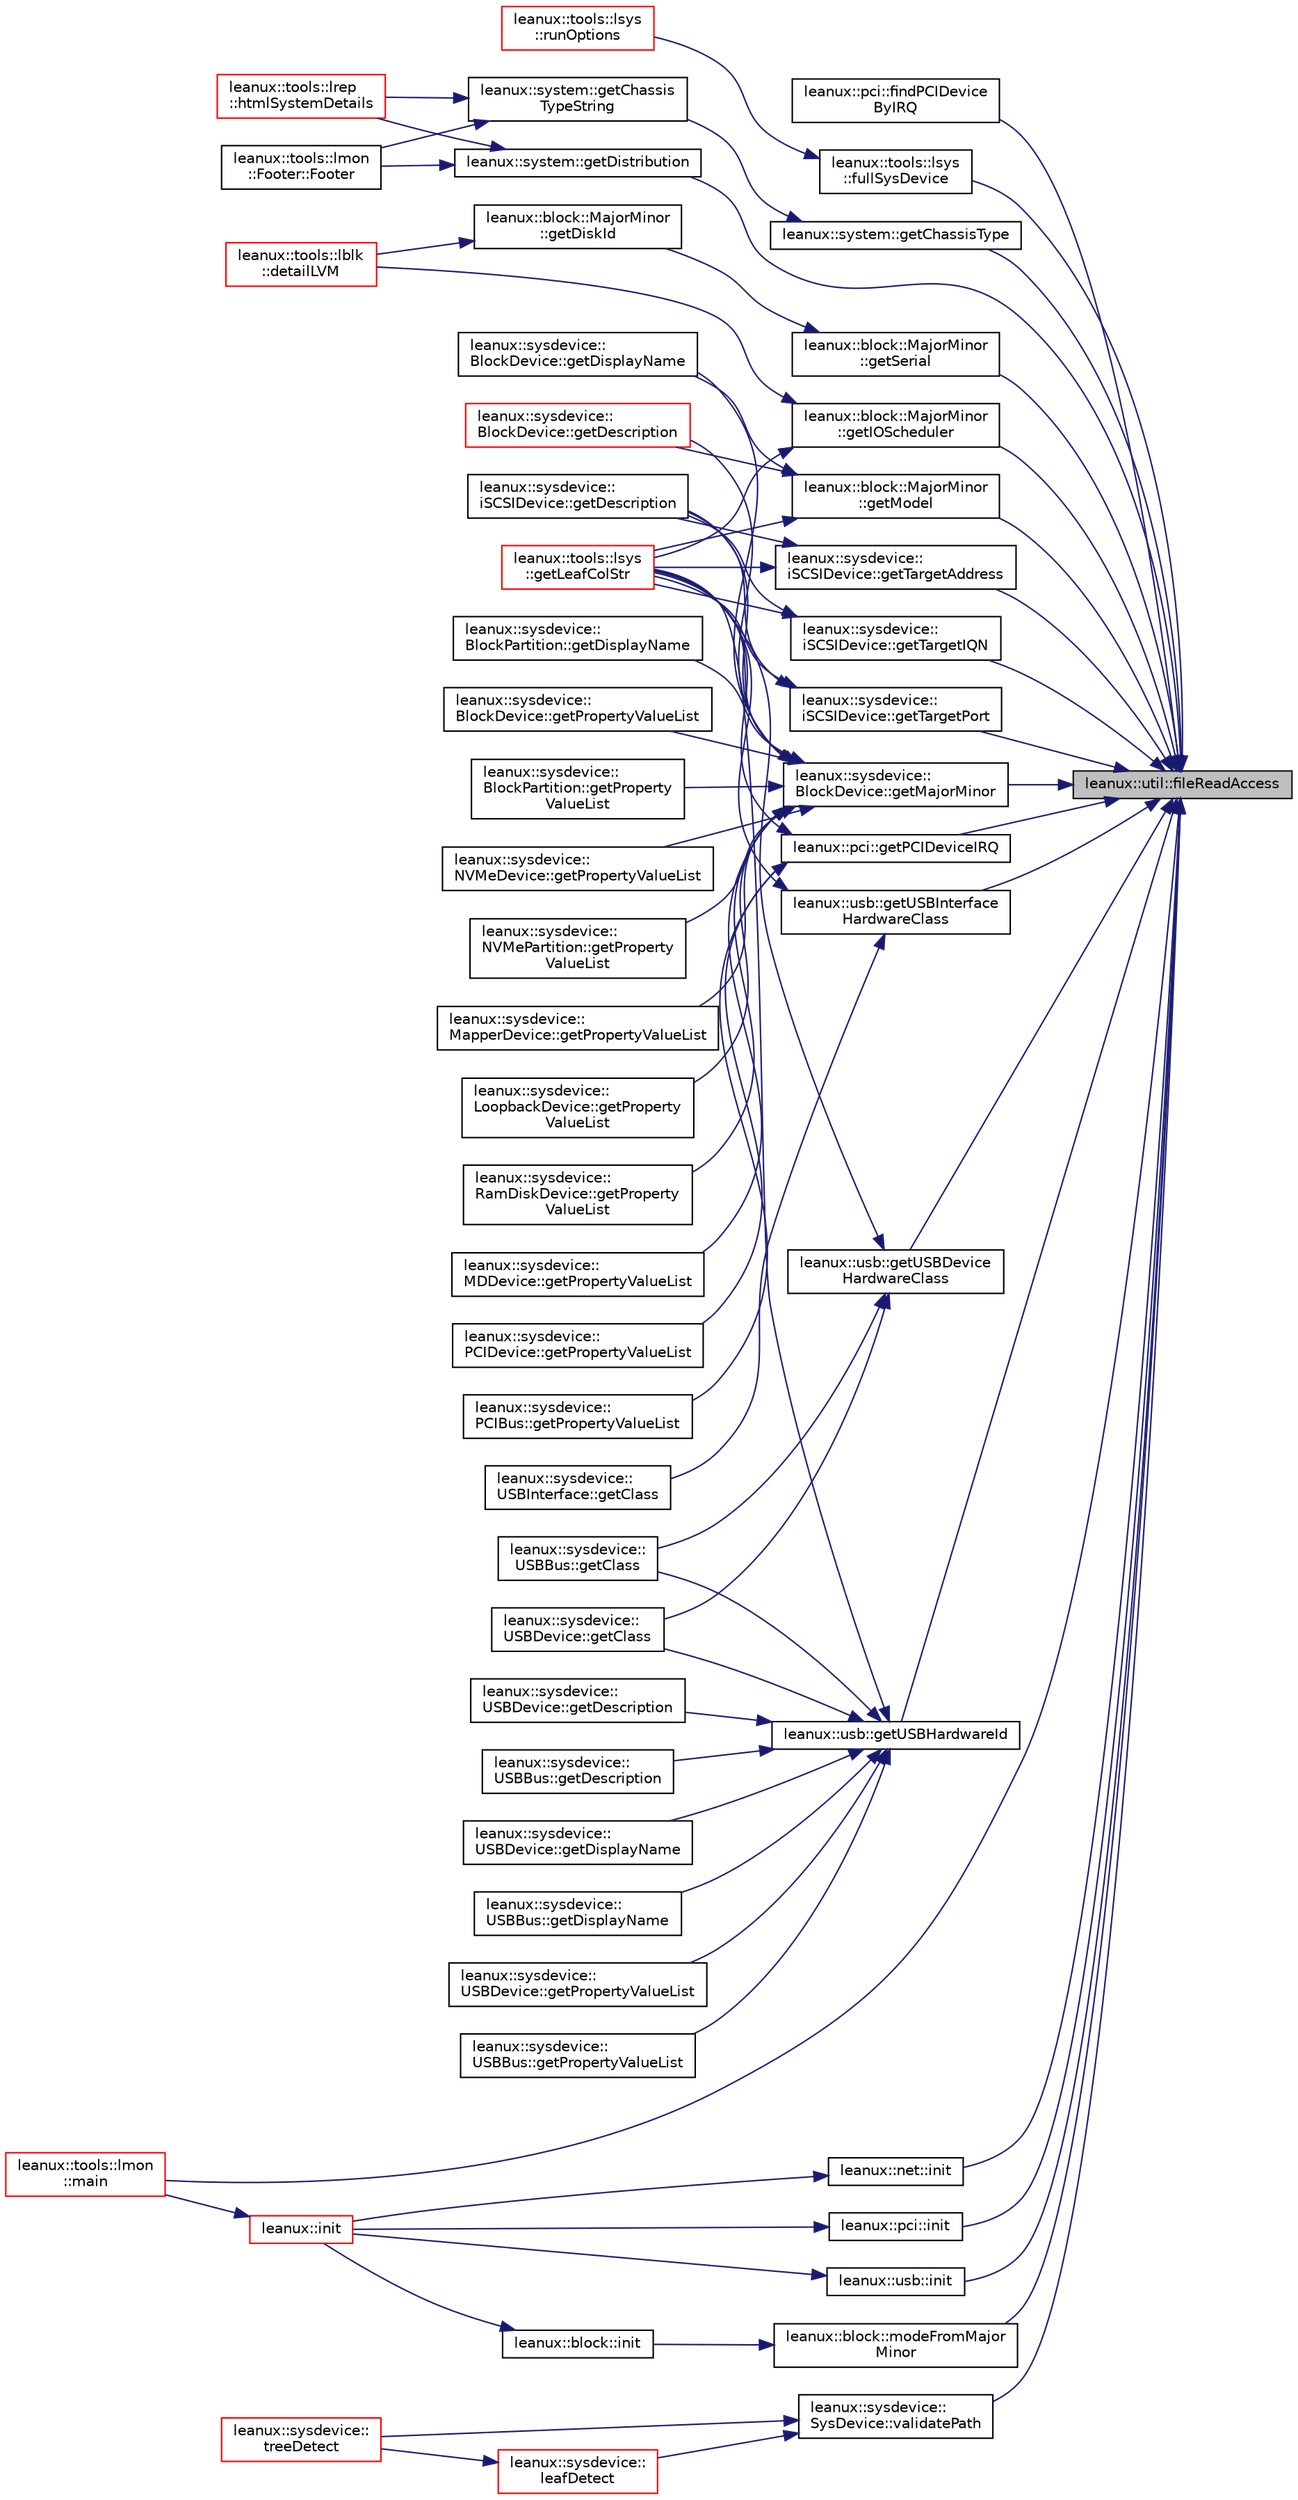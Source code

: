 digraph "leanux::util::fileReadAccess"
{
 // LATEX_PDF_SIZE
  bgcolor="transparent";
  edge [fontname="Helvetica",fontsize="10",labelfontname="Helvetica",labelfontsize="10"];
  node [fontname="Helvetica",fontsize="10",shape=record];
  rankdir="RL";
  Node1 [label="leanux::util::fileReadAccess",height=0.2,width=0.4,color="black", fillcolor="grey75", style="filled", fontcolor="black",tooltip="Test if a file exists and can be read."];
  Node1 -> Node2 [dir="back",color="midnightblue",fontsize="10",style="solid",fontname="Helvetica"];
  Node2 [label="leanux::pci::findPCIDevice\lByIRQ",height=0.2,width=0.4,color="black",URL="$namespaceleanux_1_1pci.html#ac20fe85adfa5c85d69820d5a083bdf5f",tooltip="return a device path relative to /sys/devices to the PCI device assigned the irq"];
  Node1 -> Node3 [dir="back",color="midnightblue",fontsize="10",style="solid",fontname="Helvetica"];
  Node3 [label="leanux::tools::lsys\l::fullSysDevice",height=0.2,width=0.4,color="black",URL="$namespaceleanux_1_1tools_1_1lsys.html#a5f83d02e048afbcaff79cb943ca94d29",tooltip="attempt to make sense of user provided device string."];
  Node3 -> Node4 [dir="back",color="midnightblue",fontsize="10",style="solid",fontname="Helvetica"];
  Node4 [label="leanux::tools::lsys\l::runOptions",height=0.2,width=0.4,color="red",URL="$namespaceleanux_1_1tools_1_1lsys.html#a33a75c6955dcd3ac89c9a6f86a0a1337",tooltip="Run based on options."];
  Node1 -> Node7 [dir="back",color="midnightblue",fontsize="10",style="solid",fontname="Helvetica"];
  Node7 [label="leanux::system::getChassisType",height=0.2,width=0.4,color="black",URL="$namespaceleanux_1_1system.html#a1ab19aa4db47eac1c96cd0f456475fbc",tooltip="Get the system chassis type."];
  Node7 -> Node8 [dir="back",color="midnightblue",fontsize="10",style="solid",fontname="Helvetica"];
  Node8 [label="leanux::system::getChassis\lTypeString",height=0.2,width=0.4,color="black",URL="$namespaceleanux_1_1system.html#a4353472fef02fbaaf6a6051f19323a1f",tooltip="Get the system chassis type as a std::string."];
  Node8 -> Node9 [dir="back",color="midnightblue",fontsize="10",style="solid",fontname="Helvetica"];
  Node9 [label="leanux::tools::lmon\l::Footer::Footer",height=0.2,width=0.4,color="black",URL="$classleanux_1_1tools_1_1lmon_1_1Footer.html#a5fd79b07f7441318e0a842b4b3024ee9",tooltip="Construct a Footer."];
  Node8 -> Node10 [dir="back",color="midnightblue",fontsize="10",style="solid",fontname="Helvetica"];
  Node10 [label="leanux::tools::lrep\l::htmlSystemDetails",height=0.2,width=0.4,color="red",URL="$namespaceleanux_1_1tools_1_1lrep.html#aa664245209dbbb081139c961a4c6d878",tooltip="generate system details html."];
  Node1 -> Node13 [dir="back",color="midnightblue",fontsize="10",style="solid",fontname="Helvetica"];
  Node13 [label="leanux::system::getDistribution",height=0.2,width=0.4,color="black",URL="$namespaceleanux_1_1system.html#a87f3cc1d1be026345c1be58546e5a74b",tooltip="Detect the GNU/Linux distribution."];
  Node13 -> Node9 [dir="back",color="midnightblue",fontsize="10",style="solid",fontname="Helvetica"];
  Node13 -> Node10 [dir="back",color="midnightblue",fontsize="10",style="solid",fontname="Helvetica"];
  Node1 -> Node14 [dir="back",color="midnightblue",fontsize="10",style="solid",fontname="Helvetica"];
  Node14 [label="leanux::block::MajorMinor\l::getIOScheduler",height=0.2,width=0.4,color="black",URL="$classleanux_1_1block_1_1MajorMinor.html#aefbe4f5de2bcdf31cfb0ece97e8e12e7",tooltip="get the IO scheduler (elevator) configured for the device."];
  Node14 -> Node15 [dir="back",color="midnightblue",fontsize="10",style="solid",fontname="Helvetica"];
  Node15 [label="leanux::tools::lblk\l::detailLVM",height=0.2,width=0.4,color="red",URL="$namespaceleanux_1_1tools_1_1lblk.html#ac57ae7d9a91a4259052d4ae1da5a36a2",tooltip="Write LVM details."];
  Node14 -> Node19 [dir="back",color="midnightblue",fontsize="10",style="solid",fontname="Helvetica"];
  Node19 [label="leanux::tools::lsys\l::getLeafColStr",height=0.2,width=0.4,color="red",URL="$namespaceleanux_1_1tools_1_1lsys.html#a4a56050ff78d8c77b6a699ff6d5aea50",tooltip="get named field attributes for the SysDevice."];
  Node1 -> Node21 [dir="back",color="midnightblue",fontsize="10",style="solid",fontname="Helvetica"];
  Node21 [label="leanux::sysdevice::\lBlockDevice::getMajorMinor",height=0.2,width=0.4,color="black",URL="$classleanux_1_1sysdevice_1_1BlockDevice.html#aaed715a73aad1b5f05aaad7906c9ea57",tooltip=" "];
  Node21 -> Node22 [dir="back",color="midnightblue",fontsize="10",style="solid",fontname="Helvetica"];
  Node22 [label="leanux::sysdevice::\lBlockDevice::getDescription",height=0.2,width=0.4,color="red",URL="$classleanux_1_1sysdevice_1_1BlockDevice.html#ac4b9e0008260b83d9c20f8cad7a43ac6",tooltip="Get a human readable description of this SysDevice."];
  Node21 -> Node24 [dir="back",color="midnightblue",fontsize="10",style="solid",fontname="Helvetica"];
  Node24 [label="leanux::sysdevice::\liSCSIDevice::getDescription",height=0.2,width=0.4,color="black",URL="$classleanux_1_1sysdevice_1_1iSCSIDevice.html#a2f46ff48d80ee056fa13e72e9d791c82",tooltip="Get a human readable description of this SysDevice."];
  Node21 -> Node25 [dir="back",color="midnightblue",fontsize="10",style="solid",fontname="Helvetica"];
  Node25 [label="leanux::sysdevice::\lBlockDevice::getDisplayName",height=0.2,width=0.4,color="black",URL="$classleanux_1_1sysdevice_1_1BlockDevice.html#a575120cf630a3eb5e31b493a9260786f",tooltip=" "];
  Node21 -> Node26 [dir="back",color="midnightblue",fontsize="10",style="solid",fontname="Helvetica"];
  Node26 [label="leanux::sysdevice::\lBlockPartition::getDisplayName",height=0.2,width=0.4,color="black",URL="$classleanux_1_1sysdevice_1_1BlockPartition.html#ad6e352ab7210d8d47ad2d59478cf31d8",tooltip=" "];
  Node21 -> Node19 [dir="back",color="midnightblue",fontsize="10",style="solid",fontname="Helvetica"];
  Node21 -> Node27 [dir="back",color="midnightblue",fontsize="10",style="solid",fontname="Helvetica"];
  Node27 [label="leanux::sysdevice::\lBlockDevice::getPropertyValueList",height=0.2,width=0.4,color="black",URL="$classleanux_1_1sysdevice_1_1BlockDevice.html#a591c377c1807e5c333738d24ec3e88ef",tooltip=" "];
  Node21 -> Node28 [dir="back",color="midnightblue",fontsize="10",style="solid",fontname="Helvetica"];
  Node28 [label="leanux::sysdevice::\lBlockPartition::getProperty\lValueList",height=0.2,width=0.4,color="black",URL="$classleanux_1_1sysdevice_1_1BlockPartition.html#ab0933694a58d1f25eb9158f219cf13bb",tooltip=" "];
  Node21 -> Node29 [dir="back",color="midnightblue",fontsize="10",style="solid",fontname="Helvetica"];
  Node29 [label="leanux::sysdevice::\lNVMeDevice::getPropertyValueList",height=0.2,width=0.4,color="black",URL="$classleanux_1_1sysdevice_1_1NVMeDevice.html#ad7e8752666421aa75de8fd7de9a50269",tooltip=" "];
  Node21 -> Node30 [dir="back",color="midnightblue",fontsize="10",style="solid",fontname="Helvetica"];
  Node30 [label="leanux::sysdevice::\lNVMePartition::getProperty\lValueList",height=0.2,width=0.4,color="black",URL="$classleanux_1_1sysdevice_1_1NVMePartition.html#acc2f959ca131c3f4fea3cdf2dcaa3ee7",tooltip=" "];
  Node21 -> Node31 [dir="back",color="midnightblue",fontsize="10",style="solid",fontname="Helvetica"];
  Node31 [label="leanux::sysdevice::\lMapperDevice::getPropertyValueList",height=0.2,width=0.4,color="black",URL="$classleanux_1_1sysdevice_1_1MapperDevice.html#ac1c473120b391ef8c039deba490885c2",tooltip=" "];
  Node21 -> Node32 [dir="back",color="midnightblue",fontsize="10",style="solid",fontname="Helvetica"];
  Node32 [label="leanux::sysdevice::\lLoopbackDevice::getProperty\lValueList",height=0.2,width=0.4,color="black",URL="$classleanux_1_1sysdevice_1_1LoopbackDevice.html#a78a94f35dbb27bf85ffea19b19ab6e9e",tooltip=" "];
  Node21 -> Node33 [dir="back",color="midnightblue",fontsize="10",style="solid",fontname="Helvetica"];
  Node33 [label="leanux::sysdevice::\lRamDiskDevice::getProperty\lValueList",height=0.2,width=0.4,color="black",URL="$classleanux_1_1sysdevice_1_1RamDiskDevice.html#a096f69feac55c9c0c004fa8003f3f5a0",tooltip=" "];
  Node21 -> Node34 [dir="back",color="midnightblue",fontsize="10",style="solid",fontname="Helvetica"];
  Node34 [label="leanux::sysdevice::\lMDDevice::getPropertyValueList",height=0.2,width=0.4,color="black",URL="$classleanux_1_1sysdevice_1_1MDDevice.html#a25f52dff392b1266aeb201b46a41fa0d",tooltip=" "];
  Node1 -> Node35 [dir="back",color="midnightblue",fontsize="10",style="solid",fontname="Helvetica"];
  Node35 [label="leanux::block::MajorMinor\l::getModel",height=0.2,width=0.4,color="black",URL="$classleanux_1_1block_1_1MajorMinor.html#ac3ebc9c959e865aba4a933e92da45674",tooltip="Get the model for the device."];
  Node35 -> Node22 [dir="back",color="midnightblue",fontsize="10",style="solid",fontname="Helvetica"];
  Node35 -> Node25 [dir="back",color="midnightblue",fontsize="10",style="solid",fontname="Helvetica"];
  Node35 -> Node19 [dir="back",color="midnightblue",fontsize="10",style="solid",fontname="Helvetica"];
  Node1 -> Node36 [dir="back",color="midnightblue",fontsize="10",style="solid",fontname="Helvetica"];
  Node36 [label="leanux::pci::getPCIDeviceIRQ",height=0.2,width=0.4,color="black",URL="$namespaceleanux_1_1pci.html#a516af433630717aadba97a39c7f99361",tooltip="Get the IRQ assigned to a PCI device."];
  Node36 -> Node19 [dir="back",color="midnightblue",fontsize="10",style="solid",fontname="Helvetica"];
  Node36 -> Node37 [dir="back",color="midnightblue",fontsize="10",style="solid",fontname="Helvetica"];
  Node37 [label="leanux::sysdevice::\lPCIDevice::getPropertyValueList",height=0.2,width=0.4,color="black",URL="$classleanux_1_1sysdevice_1_1PCIDevice.html#a226c6285004593dad421a814e57fb505",tooltip=" "];
  Node36 -> Node38 [dir="back",color="midnightblue",fontsize="10",style="solid",fontname="Helvetica"];
  Node38 [label="leanux::sysdevice::\lPCIBus::getPropertyValueList",height=0.2,width=0.4,color="black",URL="$classleanux_1_1sysdevice_1_1PCIBus.html#aa16e0e79f92e04a8e3cfebae0b133e23",tooltip=" "];
  Node1 -> Node39 [dir="back",color="midnightblue",fontsize="10",style="solid",fontname="Helvetica"];
  Node39 [label="leanux::block::MajorMinor\l::getSerial",height=0.2,width=0.4,color="black",URL="$classleanux_1_1block_1_1MajorMinor.html#ac25722522d86fe9a2ecbd2528a15561a",tooltip="Get the serial number for the device."];
  Node39 -> Node40 [dir="back",color="midnightblue",fontsize="10",style="solid",fontname="Helvetica"];
  Node40 [label="leanux::block::MajorMinor\l::getDiskId",height=0.2,width=0.4,color="black",URL="$classleanux_1_1block_1_1MajorMinor.html#a52999f02212469e3e0e74760d7637470",tooltip="Retrieve a string identifying a disk on a best-efffort basis."];
  Node40 -> Node15 [dir="back",color="midnightblue",fontsize="10",style="solid",fontname="Helvetica"];
  Node1 -> Node41 [dir="back",color="midnightblue",fontsize="10",style="solid",fontname="Helvetica"];
  Node41 [label="leanux::sysdevice::\liSCSIDevice::getTargetAddress",height=0.2,width=0.4,color="black",URL="$classleanux_1_1sysdevice_1_1iSCSIDevice.html#ac27f2f46cf0bc8ae4f42a2186b6a24fb",tooltip=" "];
  Node41 -> Node24 [dir="back",color="midnightblue",fontsize="10",style="solid",fontname="Helvetica"];
  Node41 -> Node19 [dir="back",color="midnightblue",fontsize="10",style="solid",fontname="Helvetica"];
  Node1 -> Node42 [dir="back",color="midnightblue",fontsize="10",style="solid",fontname="Helvetica"];
  Node42 [label="leanux::sysdevice::\liSCSIDevice::getTargetIQN",height=0.2,width=0.4,color="black",URL="$classleanux_1_1sysdevice_1_1iSCSIDevice.html#a4c1ab2cc14e938926e001bedf257113a",tooltip=" "];
  Node42 -> Node24 [dir="back",color="midnightblue",fontsize="10",style="solid",fontname="Helvetica"];
  Node42 -> Node19 [dir="back",color="midnightblue",fontsize="10",style="solid",fontname="Helvetica"];
  Node1 -> Node43 [dir="back",color="midnightblue",fontsize="10",style="solid",fontname="Helvetica"];
  Node43 [label="leanux::sysdevice::\liSCSIDevice::getTargetPort",height=0.2,width=0.4,color="black",URL="$classleanux_1_1sysdevice_1_1iSCSIDevice.html#ac3de0ea047730902b7044e567aaa90cd",tooltip=" "];
  Node43 -> Node24 [dir="back",color="midnightblue",fontsize="10",style="solid",fontname="Helvetica"];
  Node43 -> Node19 [dir="back",color="midnightblue",fontsize="10",style="solid",fontname="Helvetica"];
  Node1 -> Node44 [dir="back",color="midnightblue",fontsize="10",style="solid",fontname="Helvetica"];
  Node44 [label="leanux::usb::getUSBDevice\lHardwareClass",height=0.2,width=0.4,color="black",URL="$namespaceleanux_1_1usb.html#ae3f7ed1c037eeb5c87ae8b7a21ee32f4",tooltip=" "];
  Node44 -> Node45 [dir="back",color="midnightblue",fontsize="10",style="solid",fontname="Helvetica"];
  Node45 [label="leanux::sysdevice::\lUSBDevice::getClass",height=0.2,width=0.4,color="black",URL="$classleanux_1_1sysdevice_1_1USBDevice.html#a2408540d2d0fd3f215a860324b604961",tooltip="Get the device class for this device."];
  Node44 -> Node46 [dir="back",color="midnightblue",fontsize="10",style="solid",fontname="Helvetica"];
  Node46 [label="leanux::sysdevice::\lUSBBus::getClass",height=0.2,width=0.4,color="black",URL="$classleanux_1_1sysdevice_1_1USBBus.html#a926a459be1a220ee0532040862efac46",tooltip="Get the device class for this device."];
  Node44 -> Node19 [dir="back",color="midnightblue",fontsize="10",style="solid",fontname="Helvetica"];
  Node1 -> Node47 [dir="back",color="midnightblue",fontsize="10",style="solid",fontname="Helvetica"];
  Node47 [label="leanux::usb::getUSBHardwareId",height=0.2,width=0.4,color="black",URL="$namespaceleanux_1_1usb.html#a40b22561354d4885b6abe9a59f952904",tooltip="Get the USBHardwareId from an USBDevicePath."];
  Node47 -> Node45 [dir="back",color="midnightblue",fontsize="10",style="solid",fontname="Helvetica"];
  Node47 -> Node46 [dir="back",color="midnightblue",fontsize="10",style="solid",fontname="Helvetica"];
  Node47 -> Node48 [dir="back",color="midnightblue",fontsize="10",style="solid",fontname="Helvetica"];
  Node48 [label="leanux::sysdevice::\lUSBDevice::getDescription",height=0.2,width=0.4,color="black",URL="$classleanux_1_1sysdevice_1_1USBDevice.html#a960bc4e4f0508829ee75816a9e054ace",tooltip="Get a human readable description of this SysDevice."];
  Node47 -> Node49 [dir="back",color="midnightblue",fontsize="10",style="solid",fontname="Helvetica"];
  Node49 [label="leanux::sysdevice::\lUSBBus::getDescription",height=0.2,width=0.4,color="black",URL="$classleanux_1_1sysdevice_1_1USBBus.html#aed156094cacba5726b198c9f6894d017",tooltip="Get a human readable description of this SysDevice."];
  Node47 -> Node50 [dir="back",color="midnightblue",fontsize="10",style="solid",fontname="Helvetica"];
  Node50 [label="leanux::sysdevice::\lUSBDevice::getDisplayName",height=0.2,width=0.4,color="black",URL="$classleanux_1_1sysdevice_1_1USBDevice.html#ae149cb6875a14576a714b0428690835f",tooltip=" "];
  Node47 -> Node51 [dir="back",color="midnightblue",fontsize="10",style="solid",fontname="Helvetica"];
  Node51 [label="leanux::sysdevice::\lUSBBus::getDisplayName",height=0.2,width=0.4,color="black",URL="$classleanux_1_1sysdevice_1_1USBBus.html#a35036f66ae9bf3fdb008825432cd601b",tooltip=" "];
  Node47 -> Node19 [dir="back",color="midnightblue",fontsize="10",style="solid",fontname="Helvetica"];
  Node47 -> Node52 [dir="back",color="midnightblue",fontsize="10",style="solid",fontname="Helvetica"];
  Node52 [label="leanux::sysdevice::\lUSBDevice::getPropertyValueList",height=0.2,width=0.4,color="black",URL="$classleanux_1_1sysdevice_1_1USBDevice.html#aa7074d6382d3ef77a36a7454dbf99f1e",tooltip=" "];
  Node47 -> Node53 [dir="back",color="midnightblue",fontsize="10",style="solid",fontname="Helvetica"];
  Node53 [label="leanux::sysdevice::\lUSBBus::getPropertyValueList",height=0.2,width=0.4,color="black",URL="$classleanux_1_1sysdevice_1_1USBBus.html#aa244ae7511e6792b74236c20634b895f",tooltip=" "];
  Node1 -> Node54 [dir="back",color="midnightblue",fontsize="10",style="solid",fontname="Helvetica"];
  Node54 [label="leanux::usb::getUSBInterface\lHardwareClass",height=0.2,width=0.4,color="black",URL="$namespaceleanux_1_1usb.html#ab6d5edb6d930414aa0d31dab795a0b00",tooltip=" "];
  Node54 -> Node55 [dir="back",color="midnightblue",fontsize="10",style="solid",fontname="Helvetica"];
  Node55 [label="leanux::sysdevice::\lUSBInterface::getClass",height=0.2,width=0.4,color="black",URL="$classleanux_1_1sysdevice_1_1USBInterface.html#ab302808224c276e9de918a911343d8ac",tooltip="Get the device class for this device."];
  Node54 -> Node19 [dir="back",color="midnightblue",fontsize="10",style="solid",fontname="Helvetica"];
  Node1 -> Node56 [dir="back",color="midnightblue",fontsize="10",style="solid",fontname="Helvetica"];
  Node56 [label="leanux::net::init",height=0.2,width=0.4,color="black",URL="$namespaceleanux_1_1net.html#a81d90730109735bfefa2835d31152cd1",tooltip="initialize net library"];
  Node56 -> Node57 [dir="back",color="midnightblue",fontsize="10",style="solid",fontname="Helvetica"];
  Node57 [label="leanux::init",height=0.2,width=0.4,color="red",URL="$namespaceleanux.html#a757c5a3a5fb84a0ab93de54fd0c8db30",tooltip="Initialize leanux, run checks to verify leanux is compatible with the runtime environment."];
  Node57 -> Node58 [dir="back",color="midnightblue",fontsize="10",style="solid",fontname="Helvetica"];
  Node58 [label="leanux::tools::lmon\l::main",height=0.2,width=0.4,color="red",URL="$namespaceleanux_1_1tools_1_1lmon.html#a7f59af183bc55b66e3dc0844b473daaf",tooltip=" "];
  Node1 -> Node64 [dir="back",color="midnightblue",fontsize="10",style="solid",fontname="Helvetica"];
  Node64 [label="leanux::pci::init",height=0.2,width=0.4,color="black",URL="$namespaceleanux_1_1pci.html#ac2e2e3d7c732711d93a166699f2dcff3",tooltip="Initialize pci namespace."];
  Node64 -> Node57 [dir="back",color="midnightblue",fontsize="10",style="solid",fontname="Helvetica"];
  Node1 -> Node65 [dir="back",color="midnightblue",fontsize="10",style="solid",fontname="Helvetica"];
  Node65 [label="leanux::usb::init",height=0.2,width=0.4,color="black",URL="$namespaceleanux_1_1usb.html#abd98dfc77cb6924be71589e8e2e4dc50",tooltip="initialize usb namespace."];
  Node65 -> Node57 [dir="back",color="midnightblue",fontsize="10",style="solid",fontname="Helvetica"];
  Node1 -> Node58 [dir="back",color="midnightblue",fontsize="10",style="solid",fontname="Helvetica"];
  Node1 -> Node66 [dir="back",color="midnightblue",fontsize="10",style="solid",fontname="Helvetica"];
  Node66 [label="leanux::block::modeFromMajor\lMinor",height=0.2,width=0.4,color="black",URL="$namespaceleanux_1_1block.html#a9fd7f9ca7fa9102da23e1299fe841f48",tooltip="Detect the udevMode from the given MajorMinor and udev_path."];
  Node66 -> Node67 [dir="back",color="midnightblue",fontsize="10",style="solid",fontname="Helvetica"];
  Node67 [label="leanux::block::init",height=0.2,width=0.4,color="black",URL="$namespaceleanux_1_1block.html#a927d958ef9b9b66a13c32754e91d0c7d",tooltip="Initialize the block API."];
  Node67 -> Node57 [dir="back",color="midnightblue",fontsize="10",style="solid",fontname="Helvetica"];
  Node1 -> Node68 [dir="back",color="midnightblue",fontsize="10",style="solid",fontname="Helvetica"];
  Node68 [label="leanux::sysdevice::\lSysDevice::validatePath",height=0.2,width=0.4,color="black",URL="$classleanux_1_1sysdevice_1_1SysDevice.html#aea05b28dc39c8d625bed737ef1777eb1",tooltip="Test SysDevicePath validity; path must exist (be readable) and located under /sys/devices."];
  Node68 -> Node69 [dir="back",color="midnightblue",fontsize="10",style="solid",fontname="Helvetica"];
  Node69 [label="leanux::sysdevice::\lleafDetect",height=0.2,width=0.4,color="red",URL="$namespaceleanux_1_1sysdevice.html#aa76385cfb36c36d3f55f25dfacc1346b",tooltip="Return the leaf SysDevice detected in path."];
  Node69 -> Node70 [dir="back",color="midnightblue",fontsize="10",style="solid",fontname="Helvetica"];
  Node70 [label="leanux::sysdevice::\ltreeDetect",height=0.2,width=0.4,color="red",URL="$namespaceleanux_1_1sysdevice.html#aa57ce9a4a0b2dd6fcdb6102854cc8292",tooltip="populates devices with the devices detected in path."];
  Node68 -> Node70 [dir="back",color="midnightblue",fontsize="10",style="solid",fontname="Helvetica"];
}
